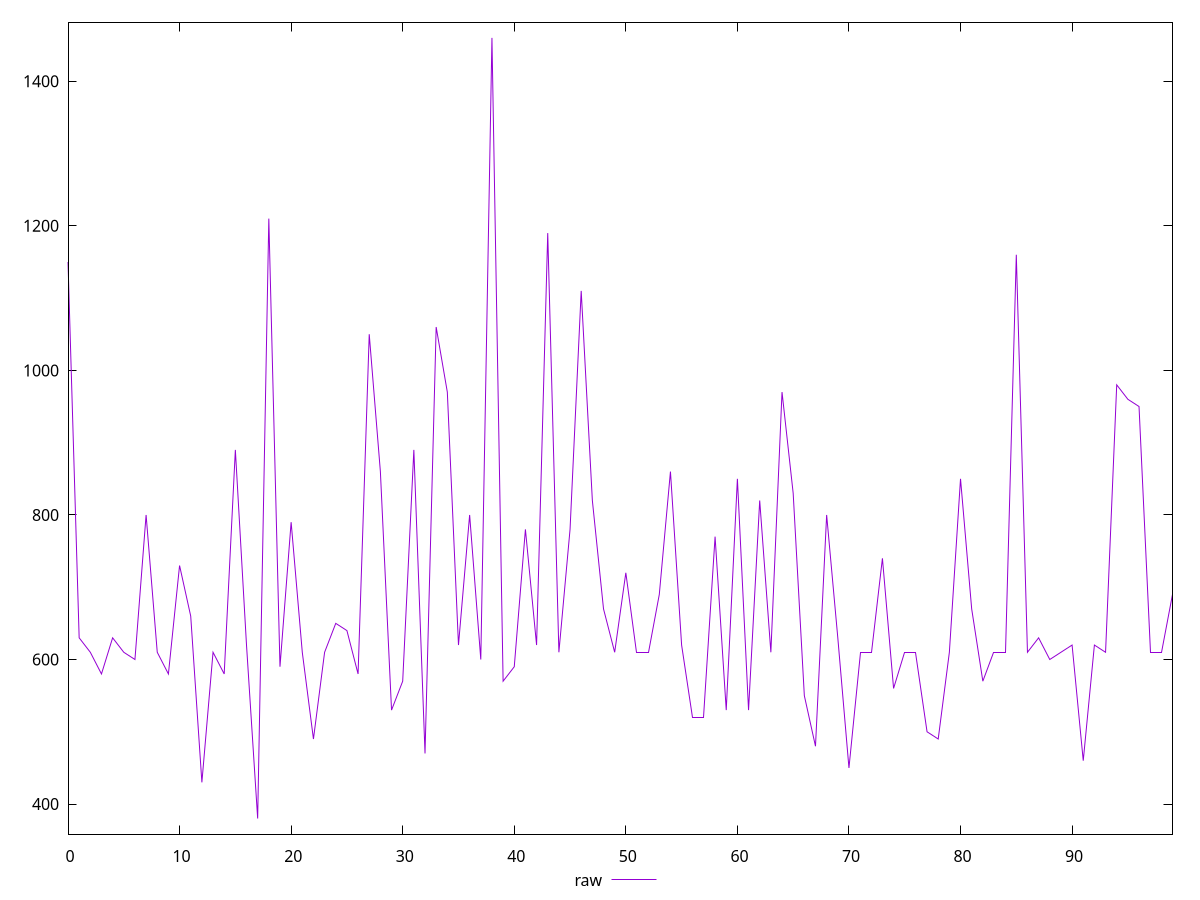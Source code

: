 reset

$raw <<EOF
0 1150
1 630
2 610
3 580
4 630
5 610
6 600
7 800
8 610
9 580
10 730
11 660
12 430
13 610
14 580
15 890
16 620
17 380
18 1210
19 590
20 790
21 610
22 490
23 610
24 650
25 640
26 580
27 1050
28 860
29 530
30 570
31 890
32 470
33 1060
34 970
35 620
36 800
37 600
38 1460
39 570
40 590
41 780
42 620
43 1190
44 610
45 780
46 1110
47 820
48 670
49 610
50 720
51 610
52 610
53 690
54 860
55 620
56 520
57 520
58 770
59 530
60 850
61 530
62 820
63 610
64 970
65 830
66 550
67 480
68 800
69 630
70 450
71 610
72 610
73 740
74 560
75 610
76 610
77 500
78 490
79 610
80 850
81 670
82 570
83 610
84 610
85 1160
86 610
87 630
88 600
89 610
90 620
91 460
92 620
93 610
94 980
95 960
96 950
97 610
98 610
99 690
EOF

set key outside below
set xrange [0:99]
set yrange [358.4:1481.6]
set trange [358.4:1481.6]
set terminal svg size 640, 500 enhanced background rgb 'white'
set output "report_00013_2021-02-09T12-04-24.940Z/uses-http2/samples/pages+cached+noadtech+nomedia+nocss/raw/values.svg"

plot $raw title "raw" with line

reset
